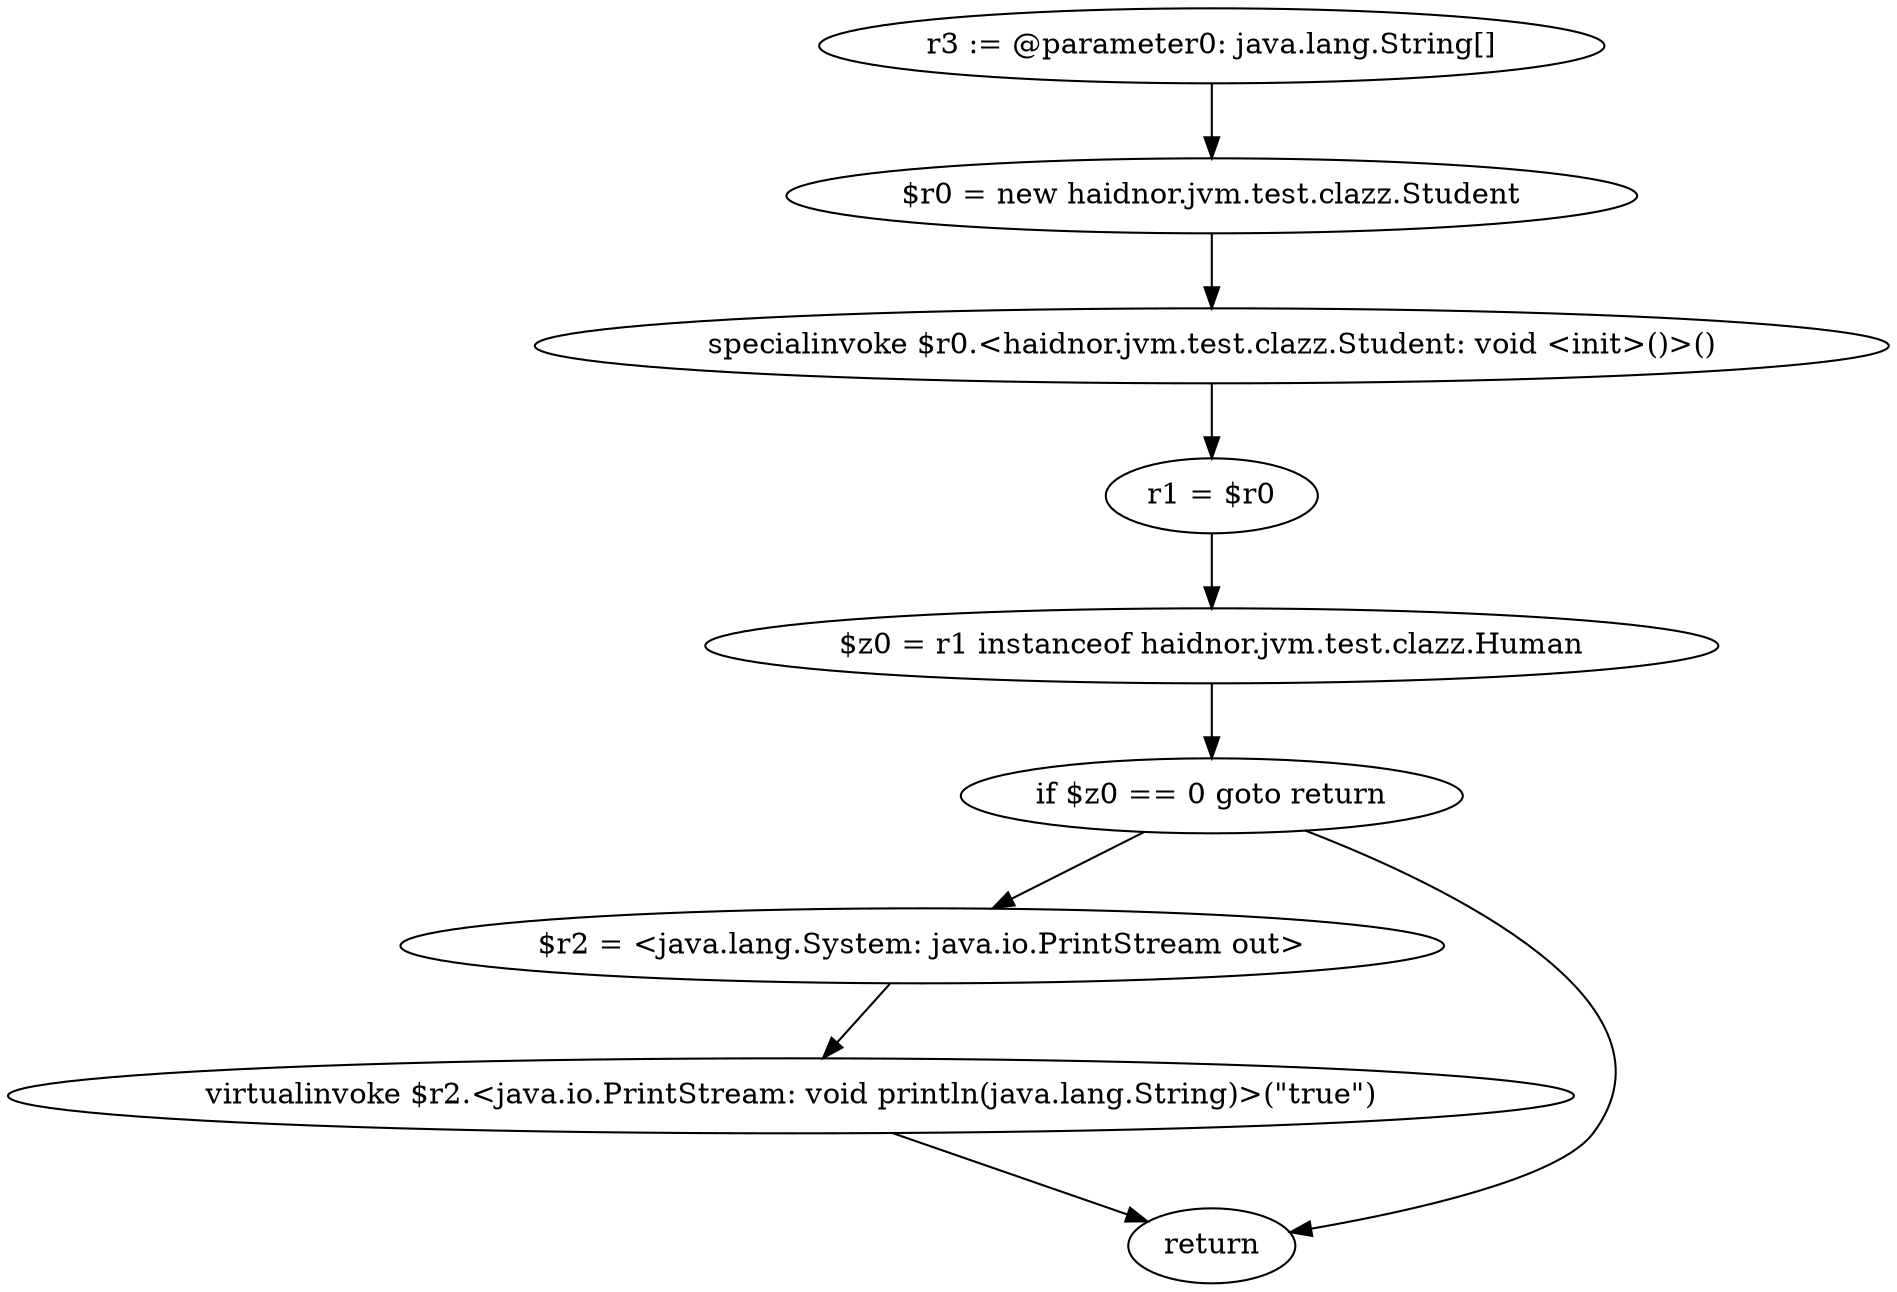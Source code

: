 digraph "unitGraph" {
    "r3 := @parameter0: java.lang.String[]"
    "$r0 = new haidnor.jvm.test.clazz.Student"
    "specialinvoke $r0.<haidnor.jvm.test.clazz.Student: void <init>()>()"
    "r1 = $r0"
    "$z0 = r1 instanceof haidnor.jvm.test.clazz.Human"
    "if $z0 == 0 goto return"
    "$r2 = <java.lang.System: java.io.PrintStream out>"
    "virtualinvoke $r2.<java.io.PrintStream: void println(java.lang.String)>(\"true\")"
    "return"
    "r3 := @parameter0: java.lang.String[]"->"$r0 = new haidnor.jvm.test.clazz.Student";
    "$r0 = new haidnor.jvm.test.clazz.Student"->"specialinvoke $r0.<haidnor.jvm.test.clazz.Student: void <init>()>()";
    "specialinvoke $r0.<haidnor.jvm.test.clazz.Student: void <init>()>()"->"r1 = $r0";
    "r1 = $r0"->"$z0 = r1 instanceof haidnor.jvm.test.clazz.Human";
    "$z0 = r1 instanceof haidnor.jvm.test.clazz.Human"->"if $z0 == 0 goto return";
    "if $z0 == 0 goto return"->"$r2 = <java.lang.System: java.io.PrintStream out>";
    "if $z0 == 0 goto return"->"return";
    "$r2 = <java.lang.System: java.io.PrintStream out>"->"virtualinvoke $r2.<java.io.PrintStream: void println(java.lang.String)>(\"true\")";
    "virtualinvoke $r2.<java.io.PrintStream: void println(java.lang.String)>(\"true\")"->"return";
}
